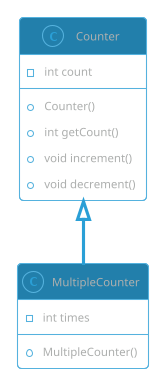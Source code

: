 @startuml
!theme cyborg-outline

class Counter {
    - int count

    + Counter()
    + int getCount()
    + void increment()
    + void decrement()
}

class MultipleCounter extends Counter {
    - int times
    + MultipleCounter()
}

@enduml
